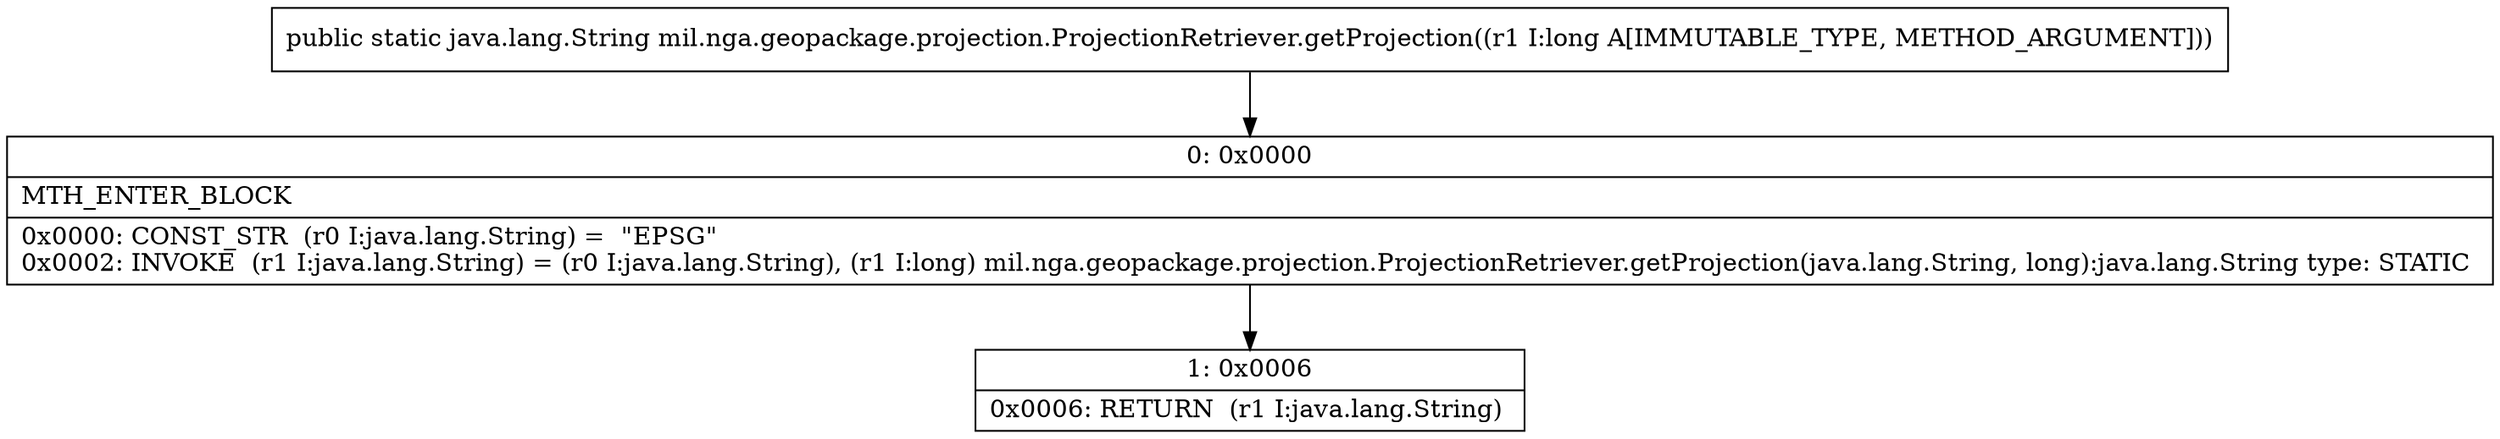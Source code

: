 digraph "CFG formil.nga.geopackage.projection.ProjectionRetriever.getProjection(J)Ljava\/lang\/String;" {
Node_0 [shape=record,label="{0\:\ 0x0000|MTH_ENTER_BLOCK\l|0x0000: CONST_STR  (r0 I:java.lang.String) =  \"EPSG\" \l0x0002: INVOKE  (r1 I:java.lang.String) = (r0 I:java.lang.String), (r1 I:long) mil.nga.geopackage.projection.ProjectionRetriever.getProjection(java.lang.String, long):java.lang.String type: STATIC \l}"];
Node_1 [shape=record,label="{1\:\ 0x0006|0x0006: RETURN  (r1 I:java.lang.String) \l}"];
MethodNode[shape=record,label="{public static java.lang.String mil.nga.geopackage.projection.ProjectionRetriever.getProjection((r1 I:long A[IMMUTABLE_TYPE, METHOD_ARGUMENT])) }"];
MethodNode -> Node_0;
Node_0 -> Node_1;
}

